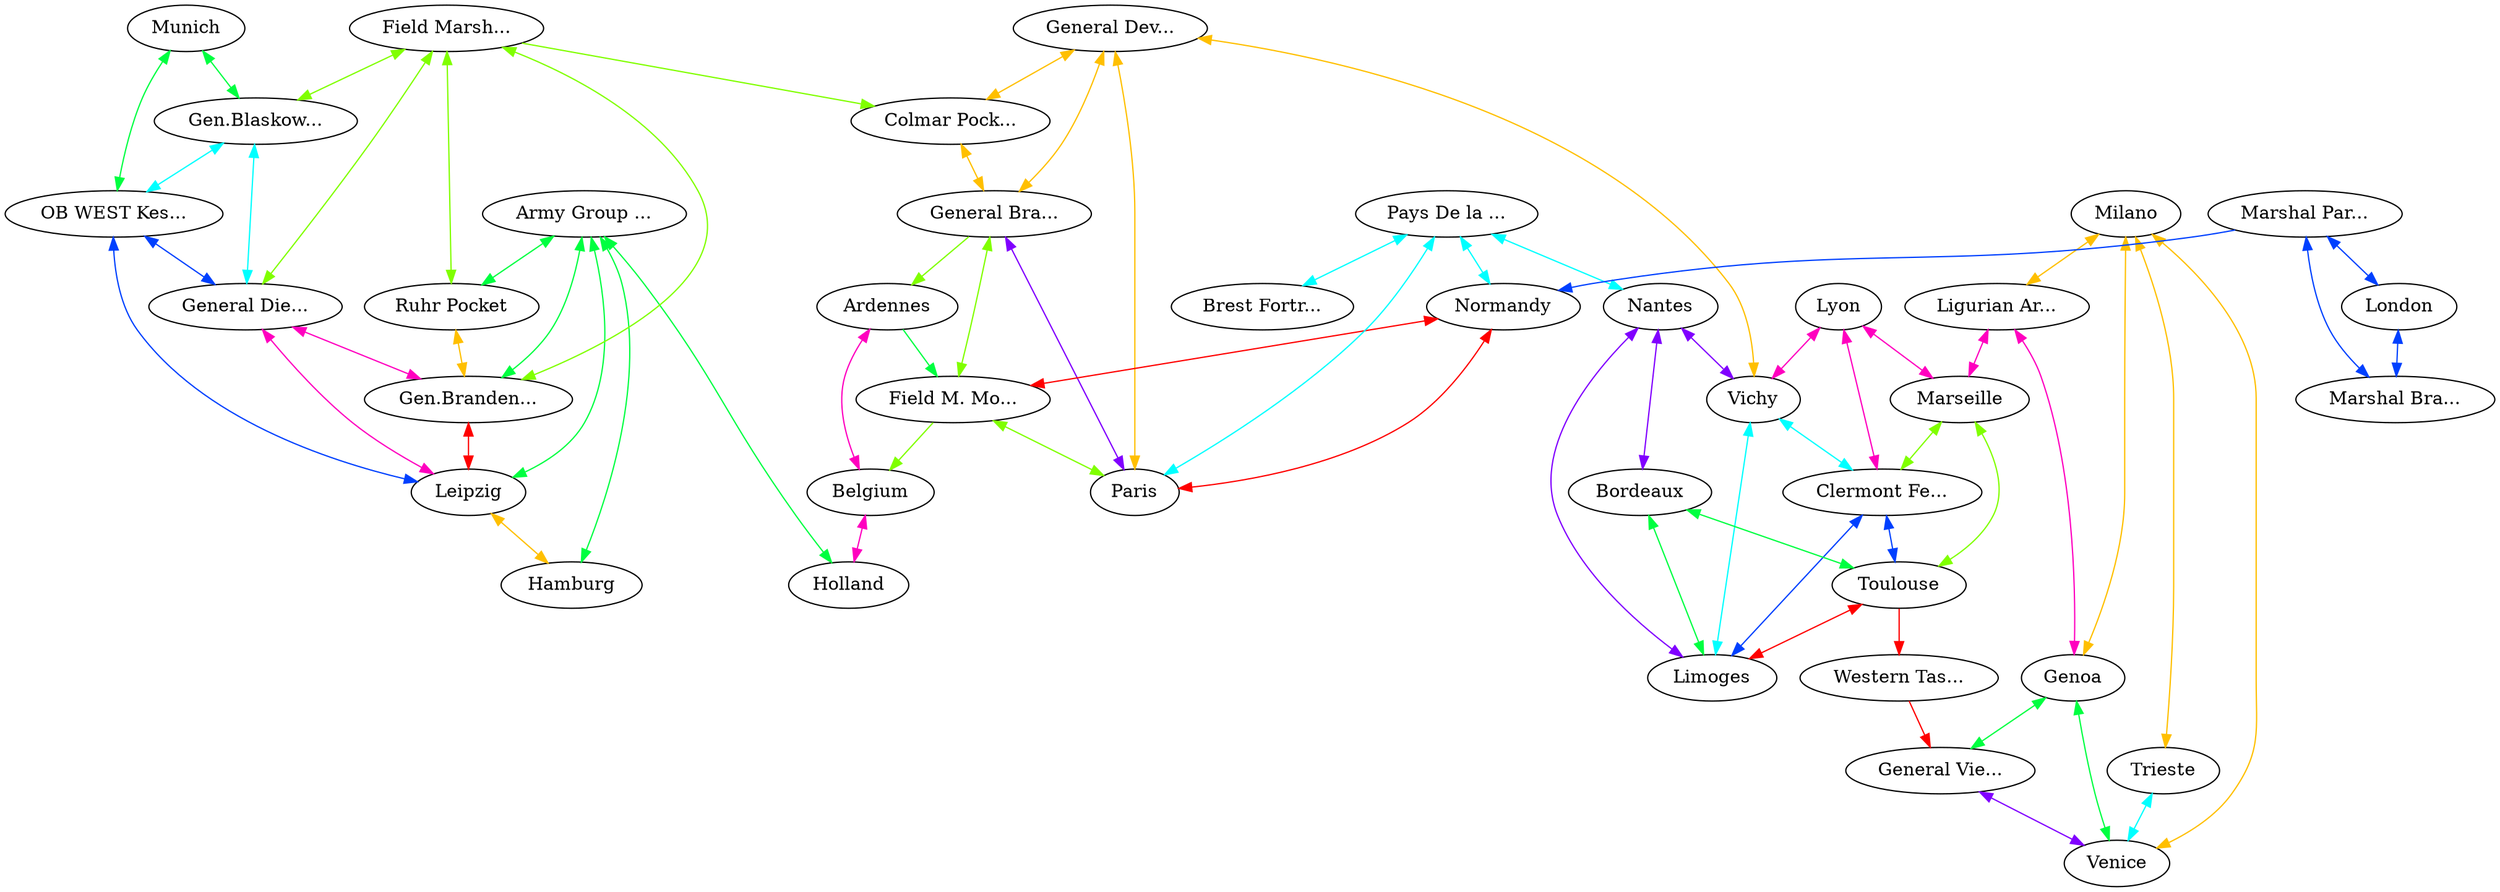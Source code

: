 graph x {
"Hamburg" [pos="5.70833333333333,-0.708333333333333",label="Hamburg"]
"Leipzig" [pos="5.98611111111111,-1.88888888888889",label="Leipzig"]
"Army Group H" [pos="4.61111111111111,-1.15277777777778",label="Army Group ..."]
"Gen.Brandenberger" [pos="5.31944444444444,-1.26388888888889",label="Gen.Branden..."]
"General Dietrich" [pos="5.34722222222222,-2.65277777777778",label="General Die..."]
"OB WEST Keserling" [pos="6.66666666666667,-3",label="OB WEST Kes..."]
"Gen.Blaskowitz" [pos="5.25,-3.58333333333333",label="Gen.Blaskow..."]
"Munich" [pos="5.93055555555556,-3.56944444444444",label="Munich"]
"Holland" [pos="4.26388888888889,-0.833333333333333",label="Holland"]
"Belgium" [pos="3.47222222222222,-2.08333333333333",label="Belgium"]
"Ruhr Pocket" [pos="4.48611111111111,-1.98611111111111",label="Ruhr Pocket"]
"Field Marshal Model" [pos="4.41666666666667,-2.38888888888889",label="Field Marsh..."]
"Ardennes" [pos="3.84722222222222,-2.34722222222222",label="Ardennes"]
"Colmar Pocket" [pos="4.06944444444444,-3.63888888888889",label="Colmar Pock..."]
"Trieste" [pos="6.97222222222222,-4.68055555555556",label="Trieste"]
"Venice" [pos="6.04166666666667,-5.19444444444444",label="Venice"]
"Milano" [pos="5.36111111111111,-4.91666666666667",label="Milano"]
"General Vietinghoff" [pos="6.29166666666667,-5.91666666666667",label="General Vie..."]
"Genoa" [pos="5.38888888888889,-5.52777777777778",label="Genoa"]
"Ligurian Army" [pos="4.65277777777778,-5.34722222222222",label="Ligurian Ar..."]
"Marseille" [pos="3.875,-5.98611111111111",label="Marseille"]
"Lyon" [pos="3.76388888888889,-5.09722222222222",label="Lyon"]
"Clermont Ferrand" [pos="3.04166666666667,-5.27777777777778",label="Clermont Fe..."]
"Vichy" [pos="2.52777777777778,-3.91666666666667",label="Vichy"]
"Limoges" [pos="2.22222222222222,-4.88888888888889",label="Limoges"]
"Toulouse" [pos="2.25,-6.13888888888889",label="Toulouse"]
"Field M. Montgomery" [pos="2.98611111111111,-2.76388888888889",label="Field M. Mo..."]
"General Bradley" [pos="3.45833333333333,-2.94444444444444",label="General Bra..."]
"General Devers" [pos="3.63888888888889,-3.77777777777778",label="General Dev..."]
"Paris" [pos="2.76388888888889,-3.34722222222222",label="Paris"]
"Normandy" [pos="1.47222222222222,-2.83333333333333",label="Normandy"]
"Brest Fortress" [pos="0.458333333333333,-3.02777777777778",label="Brest Fortr..."]
"Pays De la Loire" [pos="2.04166666666667,-3.25",label="Pays De la ..."]
"Nantes" [pos="1.625,-4.36111111111111",label="Nantes"]
"Bordeaux" [pos="1.30555555555556,-5.43055555555556",label="Bordeaux"]
"Marshal Park D.G." [pos="0.680555555555556,-1.61111111111111",label="Marshal Par..."]
"Marshal Brand D.G." [pos="1.18055555555556,-0.916666666666667",label="Marshal Bra..."]
"Western Task Force" [pos="4.79166666666667,-6.05555555555556",label="Western Tas..."]
"London" [pos="2.01388888888889,-1.34722222222222",label="London"]
"General Devers" -- "Paris" [dir="both",color="0.125,1,1"]
"General Devers" -- "Vichy" [dir="both",color="0.125,1,1"]
"General Devers" -- "Colmar Pocket" [dir="both",color="0.125,1,1"]
"General Devers" -- "General Bradley" [dir="both",color="0.125,1,1"]
"Field Marshal Model" -- "Ruhr Pocket" [dir="both",color="0.25,1,1"]
"Field Marshal Model" -- "Gen.Blaskowitz" [dir="both",color="0.25,1,1"]
"Field Marshal Model" -- "Colmar Pocket" [dir="forward",color="0.25,1,1"]
"Field Marshal Model" -- "General Dietrich" [dir="both",color="0.25,1,1"]
"Field Marshal Model" -- "Gen.Brandenberger" [dir="both",color="0.25,1,1"]
"Army Group H" -- "Ruhr Pocket" [dir="both",color="0.375,1,1"]
"Army Group H" -- "Hamburg" [dir="both",color="0.375,1,1"]
"Army Group H" -- "Holland" [dir="both",color="0.375,1,1"]
"Army Group H" -- "Leipzig" [dir="both",color="0.375,1,1"]
"Army Group H" -- "Gen.Brandenberger" [dir="both",color="0.375,1,1"]
"Pays De la Loire" -- "Paris" [dir="both",color="0.5,1,1"]
"Pays De la Loire" -- "Normandy" [dir="both",color="0.5,1,1"]
"Pays De la Loire" -- "Brest Fortress" [dir="both",color="0.5,1,1"]
"Pays De la Loire" -- "Nantes" [dir="both",color="0.5,1,1"]
"Marshal Park D.G." -- "Marshal Brand D.G." [dir="both",color="0.625,1,1"]
"Marshal Park D.G." -- "London" [dir="both",color="0.625,1,1"]
"Marshal Park D.G." -- "Normandy" [dir="forward",color="0.625,1,1"]
"Nantes" -- "Vichy" [dir="both",color="0.75,1,1"]
"Nantes" -- "Limoges" [dir="both",color="0.75,1,1"]
"Nantes" -- "Bordeaux" [dir="both",color="0.75,1,1"]
"Lyon" -- "Vichy" [dir="both",color="0.875,1,1"]
"Lyon" -- "Marseille" [dir="both",color="0.875,1,1"]
"Lyon" -- "Clermont Ferrand" [dir="both",color="0.875,1,1"]
"Normandy" -- "Paris" [dir="both",color="1,1,1"]
"Normandy" -- "Field M. Montgomery" [dir="both",color="1,1,1"]
"Milano" -- "Genoa" [dir="both",color="0.125,1,1"]
"Milano" -- "Venice" [dir="both",color="0.125,1,1"]
"Milano" -- "Ligurian Army" [dir="both",color="0.125,1,1"]
"Milano" -- "Trieste" [dir="both",color="0.125,1,1"]
"Field M. Montgomery" -- "Paris" [dir="both",color="0.25,1,1"]
"Field M. Montgomery" -- "General Bradley" [dir="both",color="0.25,1,1"]
"Field M. Montgomery" -- "Belgium" [dir="forward",color="0.25,1,1"]
"Bordeaux" -- "Toulouse" [dir="both",color="0.375,1,1"]
"Bordeaux" -- "Limoges" [dir="both",color="0.375,1,1"]
"Trieste" -- "Venice" [dir="both",color="0.5,1,1"]
"London" -- "Marshal Brand D.G." [dir="both",color="0.625,1,1"]
"Paris" -- "General Bradley" [dir="both",color="0.75,1,1"]
"Ligurian Army" -- "Genoa" [dir="both",color="0.875,1,1"]
"Ligurian Army" -- "Marseille" [dir="both",color="0.875,1,1"]
"Western Task Force" -- "General Vietinghoff" [dir="forward",color="1,1,1"]
"Colmar Pocket" -- "General Bradley" [dir="both",color="0.125,1,1"]
"Marseille" -- "Toulouse" [dir="both",color="0.25,1,1"]
"Marseille" -- "Clermont Ferrand" [dir="both",color="0.25,1,1"]
"Genoa" -- "Venice" [dir="both",color="0.375,1,1"]
"Genoa" -- "General Vietinghoff" [dir="both",color="0.375,1,1"]
"Vichy" -- "Limoges" [dir="both",color="0.5,1,1"]
"Vichy" -- "Clermont Ferrand" [dir="both",color="0.5,1,1"]
"Clermont Ferrand" -- "Toulouse" [dir="both",color="0.625,1,1"]
"Clermont Ferrand" -- "Limoges" [dir="both",color="0.625,1,1"]
"Belgium" -- "Ardennes" [dir="both",color="0.875,1,1"]
"Belgium" -- "Holland" [dir="both",color="0.875,1,1"]
"Toulouse" -- "Western Task Force" [dir="forward",color="1,1,1"]
"Toulouse" -- "Limoges" [dir="both",color="1,1,1"]
"Ruhr Pocket" -- "Gen.Brandenberger" [dir="both",color="0.125,1,1"]
"General Bradley" -- "Ardennes" [dir="forward",color="0.25,1,1"]
"Munich" -- "OB WEST Keserling" [dir="both",color="0.375,1,1"]
"Munich" -- "Gen.Blaskowitz" [dir="both",color="0.375,1,1"]
"Gen.Blaskowitz" -- "OB WEST Keserling" [dir="both",color="0.5,1,1"]
"Gen.Blaskowitz" -- "General Dietrich" [dir="both",color="0.5,1,1"]
"OB WEST Keserling" -- "General Dietrich" [dir="both",color="0.625,1,1"]
"OB WEST Keserling" -- "Leipzig" [dir="both",color="0.625,1,1"]
"General Vietinghoff" -- "Venice" [dir="both",color="0.75,1,1"]
"General Dietrich" -- "Leipzig" [dir="both",color="0.875,1,1"]
"General Dietrich" -- "Gen.Brandenberger" [dir="both",color="0.875,1,1"]
"Gen.Brandenberger" -- "Leipzig" [dir="both",color="1,1,1"]
"Leipzig" -- "Hamburg" [dir="both",color="0.125,1,1"]
"Ardennes" -- "Field M. Montgomery" [dir="forward",color="0.375,1,1"]
}
